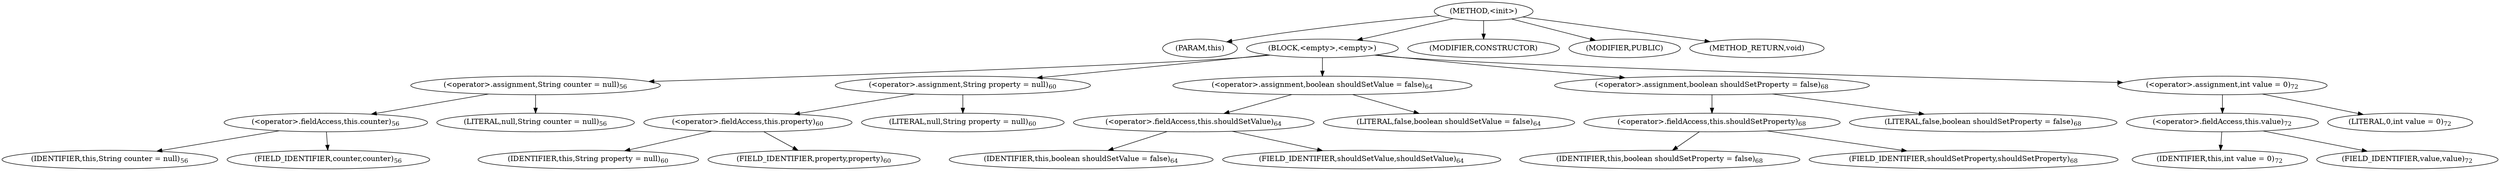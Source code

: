 digraph "&lt;init&gt;" {  
"183" [label = <(METHOD,&lt;init&gt;)> ]
"184" [label = <(PARAM,this)> ]
"185" [label = <(BLOCK,&lt;empty&gt;,&lt;empty&gt;)> ]
"186" [label = <(&lt;operator&gt;.assignment,String counter = null)<SUB>56</SUB>> ]
"187" [label = <(&lt;operator&gt;.fieldAccess,this.counter)<SUB>56</SUB>> ]
"188" [label = <(IDENTIFIER,this,String counter = null)<SUB>56</SUB>> ]
"189" [label = <(FIELD_IDENTIFIER,counter,counter)<SUB>56</SUB>> ]
"190" [label = <(LITERAL,null,String counter = null)<SUB>56</SUB>> ]
"191" [label = <(&lt;operator&gt;.assignment,String property = null)<SUB>60</SUB>> ]
"192" [label = <(&lt;operator&gt;.fieldAccess,this.property)<SUB>60</SUB>> ]
"193" [label = <(IDENTIFIER,this,String property = null)<SUB>60</SUB>> ]
"194" [label = <(FIELD_IDENTIFIER,property,property)<SUB>60</SUB>> ]
"195" [label = <(LITERAL,null,String property = null)<SUB>60</SUB>> ]
"196" [label = <(&lt;operator&gt;.assignment,boolean shouldSetValue = false)<SUB>64</SUB>> ]
"197" [label = <(&lt;operator&gt;.fieldAccess,this.shouldSetValue)<SUB>64</SUB>> ]
"198" [label = <(IDENTIFIER,this,boolean shouldSetValue = false)<SUB>64</SUB>> ]
"199" [label = <(FIELD_IDENTIFIER,shouldSetValue,shouldSetValue)<SUB>64</SUB>> ]
"200" [label = <(LITERAL,false,boolean shouldSetValue = false)<SUB>64</SUB>> ]
"201" [label = <(&lt;operator&gt;.assignment,boolean shouldSetProperty = false)<SUB>68</SUB>> ]
"202" [label = <(&lt;operator&gt;.fieldAccess,this.shouldSetProperty)<SUB>68</SUB>> ]
"203" [label = <(IDENTIFIER,this,boolean shouldSetProperty = false)<SUB>68</SUB>> ]
"204" [label = <(FIELD_IDENTIFIER,shouldSetProperty,shouldSetProperty)<SUB>68</SUB>> ]
"205" [label = <(LITERAL,false,boolean shouldSetProperty = false)<SUB>68</SUB>> ]
"206" [label = <(&lt;operator&gt;.assignment,int value = 0)<SUB>72</SUB>> ]
"207" [label = <(&lt;operator&gt;.fieldAccess,this.value)<SUB>72</SUB>> ]
"208" [label = <(IDENTIFIER,this,int value = 0)<SUB>72</SUB>> ]
"209" [label = <(FIELD_IDENTIFIER,value,value)<SUB>72</SUB>> ]
"210" [label = <(LITERAL,0,int value = 0)<SUB>72</SUB>> ]
"211" [label = <(MODIFIER,CONSTRUCTOR)> ]
"212" [label = <(MODIFIER,PUBLIC)> ]
"213" [label = <(METHOD_RETURN,void)> ]
  "183" -> "184" 
  "183" -> "185" 
  "183" -> "211" 
  "183" -> "212" 
  "183" -> "213" 
  "185" -> "186" 
  "185" -> "191" 
  "185" -> "196" 
  "185" -> "201" 
  "185" -> "206" 
  "186" -> "187" 
  "186" -> "190" 
  "187" -> "188" 
  "187" -> "189" 
  "191" -> "192" 
  "191" -> "195" 
  "192" -> "193" 
  "192" -> "194" 
  "196" -> "197" 
  "196" -> "200" 
  "197" -> "198" 
  "197" -> "199" 
  "201" -> "202" 
  "201" -> "205" 
  "202" -> "203" 
  "202" -> "204" 
  "206" -> "207" 
  "206" -> "210" 
  "207" -> "208" 
  "207" -> "209" 
}
